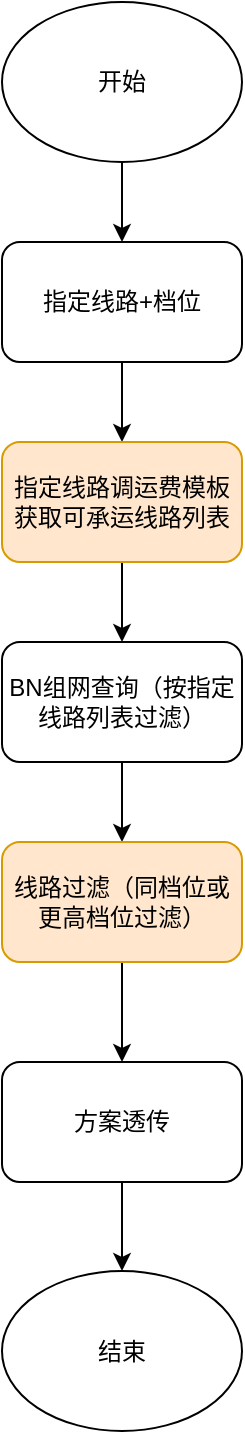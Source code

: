 <mxfile version="27.1.4">
  <diagram name="第 1 页" id="jSJ8SVsnWSZysaFK_Ut4">
    <mxGraphModel dx="1298" dy="706" grid="1" gridSize="10" guides="1" tooltips="1" connect="1" arrows="1" fold="1" page="1" pageScale="1" pageWidth="827" pageHeight="1169" math="0" shadow="0">
      <root>
        <mxCell id="0" />
        <mxCell id="1" parent="0" />
        <mxCell id="vliEY4tpriIMmWQ-F1L3-6" style="edgeStyle=orthogonalEdgeStyle;rounded=0;orthogonalLoop=1;jettySize=auto;html=1;exitX=0.5;exitY=1;exitDx=0;exitDy=0;entryX=0.5;entryY=0;entryDx=0;entryDy=0;" parent="1" source="vliEY4tpriIMmWQ-F1L3-1" target="vliEY4tpriIMmWQ-F1L3-2" edge="1">
          <mxGeometry relative="1" as="geometry" />
        </mxCell>
        <mxCell id="vliEY4tpriIMmWQ-F1L3-1" value="开始" style="ellipse;whiteSpace=wrap;html=1;fillColor=none;" parent="1" vertex="1">
          <mxGeometry x="260" y="70" width="120" height="80" as="geometry" />
        </mxCell>
        <mxCell id="5tEnzsrnYiPzs7nQUDVS-3" style="edgeStyle=orthogonalEdgeStyle;rounded=0;orthogonalLoop=1;jettySize=auto;html=1;exitX=0.5;exitY=1;exitDx=0;exitDy=0;entryX=0.5;entryY=0;entryDx=0;entryDy=0;" parent="1" source="vliEY4tpriIMmWQ-F1L3-2" target="5tEnzsrnYiPzs7nQUDVS-1" edge="1">
          <mxGeometry relative="1" as="geometry" />
        </mxCell>
        <mxCell id="vliEY4tpriIMmWQ-F1L3-2" value="指定线路+档位" style="rounded=1;whiteSpace=wrap;html=1;fillColor=none;" parent="1" vertex="1">
          <mxGeometry x="260" y="190" width="120" height="60" as="geometry" />
        </mxCell>
        <mxCell id="5tEnzsrnYiPzs7nQUDVS-5" style="edgeStyle=orthogonalEdgeStyle;rounded=0;orthogonalLoop=1;jettySize=auto;html=1;exitX=0.5;exitY=1;exitDx=0;exitDy=0;entryX=0.5;entryY=0;entryDx=0;entryDy=0;" parent="1" source="vliEY4tpriIMmWQ-F1L3-3" target="5tEnzsrnYiPzs7nQUDVS-4" edge="1">
          <mxGeometry relative="1" as="geometry" />
        </mxCell>
        <mxCell id="vliEY4tpriIMmWQ-F1L3-3" value="BN组网查询（按指定线路列表过滤）" style="rounded=1;whiteSpace=wrap;html=1;fillColor=none;" parent="1" vertex="1">
          <mxGeometry x="260" y="390" width="120" height="60" as="geometry" />
        </mxCell>
        <mxCell id="vliEY4tpriIMmWQ-F1L3-9" style="edgeStyle=orthogonalEdgeStyle;rounded=0;orthogonalLoop=1;jettySize=auto;html=1;exitX=0.5;exitY=1;exitDx=0;exitDy=0;entryX=0.5;entryY=0;entryDx=0;entryDy=0;" parent="1" source="vliEY4tpriIMmWQ-F1L3-4" target="vliEY4tpriIMmWQ-F1L3-5" edge="1">
          <mxGeometry relative="1" as="geometry" />
        </mxCell>
        <mxCell id="vliEY4tpriIMmWQ-F1L3-4" value="方案透传" style="rounded=1;whiteSpace=wrap;html=1;fillColor=none;" parent="1" vertex="1">
          <mxGeometry x="260" y="600" width="120" height="60" as="geometry" />
        </mxCell>
        <mxCell id="vliEY4tpriIMmWQ-F1L3-5" value="结束" style="ellipse;whiteSpace=wrap;html=1;fillColor=none;" parent="1" vertex="1">
          <mxGeometry x="260" y="704.5" width="120" height="80" as="geometry" />
        </mxCell>
        <mxCell id="5tEnzsrnYiPzs7nQUDVS-2" style="edgeStyle=orthogonalEdgeStyle;rounded=0;orthogonalLoop=1;jettySize=auto;html=1;exitX=0.5;exitY=1;exitDx=0;exitDy=0;entryX=0.5;entryY=0;entryDx=0;entryDy=0;" parent="1" source="5tEnzsrnYiPzs7nQUDVS-1" target="vliEY4tpriIMmWQ-F1L3-3" edge="1">
          <mxGeometry relative="1" as="geometry" />
        </mxCell>
        <mxCell id="5tEnzsrnYiPzs7nQUDVS-1" value="指定线路调运费模板获取可承运线路列表" style="rounded=1;whiteSpace=wrap;html=1;fillColor=#ffe6cc;strokeColor=#d79b00;" parent="1" vertex="1">
          <mxGeometry x="260" y="290" width="120" height="60" as="geometry" />
        </mxCell>
        <mxCell id="5tEnzsrnYiPzs7nQUDVS-6" style="edgeStyle=orthogonalEdgeStyle;rounded=0;orthogonalLoop=1;jettySize=auto;html=1;exitX=0.5;exitY=1;exitDx=0;exitDy=0;entryX=0.5;entryY=0;entryDx=0;entryDy=0;" parent="1" source="5tEnzsrnYiPzs7nQUDVS-4" target="vliEY4tpriIMmWQ-F1L3-4" edge="1">
          <mxGeometry relative="1" as="geometry" />
        </mxCell>
        <mxCell id="5tEnzsrnYiPzs7nQUDVS-4" value="线路过滤（同档位或更高档位过滤）" style="rounded=1;whiteSpace=wrap;html=1;fillColor=#ffe6cc;strokeColor=#d79b00;" parent="1" vertex="1">
          <mxGeometry x="260" y="490" width="120" height="60" as="geometry" />
        </mxCell>
      </root>
    </mxGraphModel>
  </diagram>
</mxfile>
